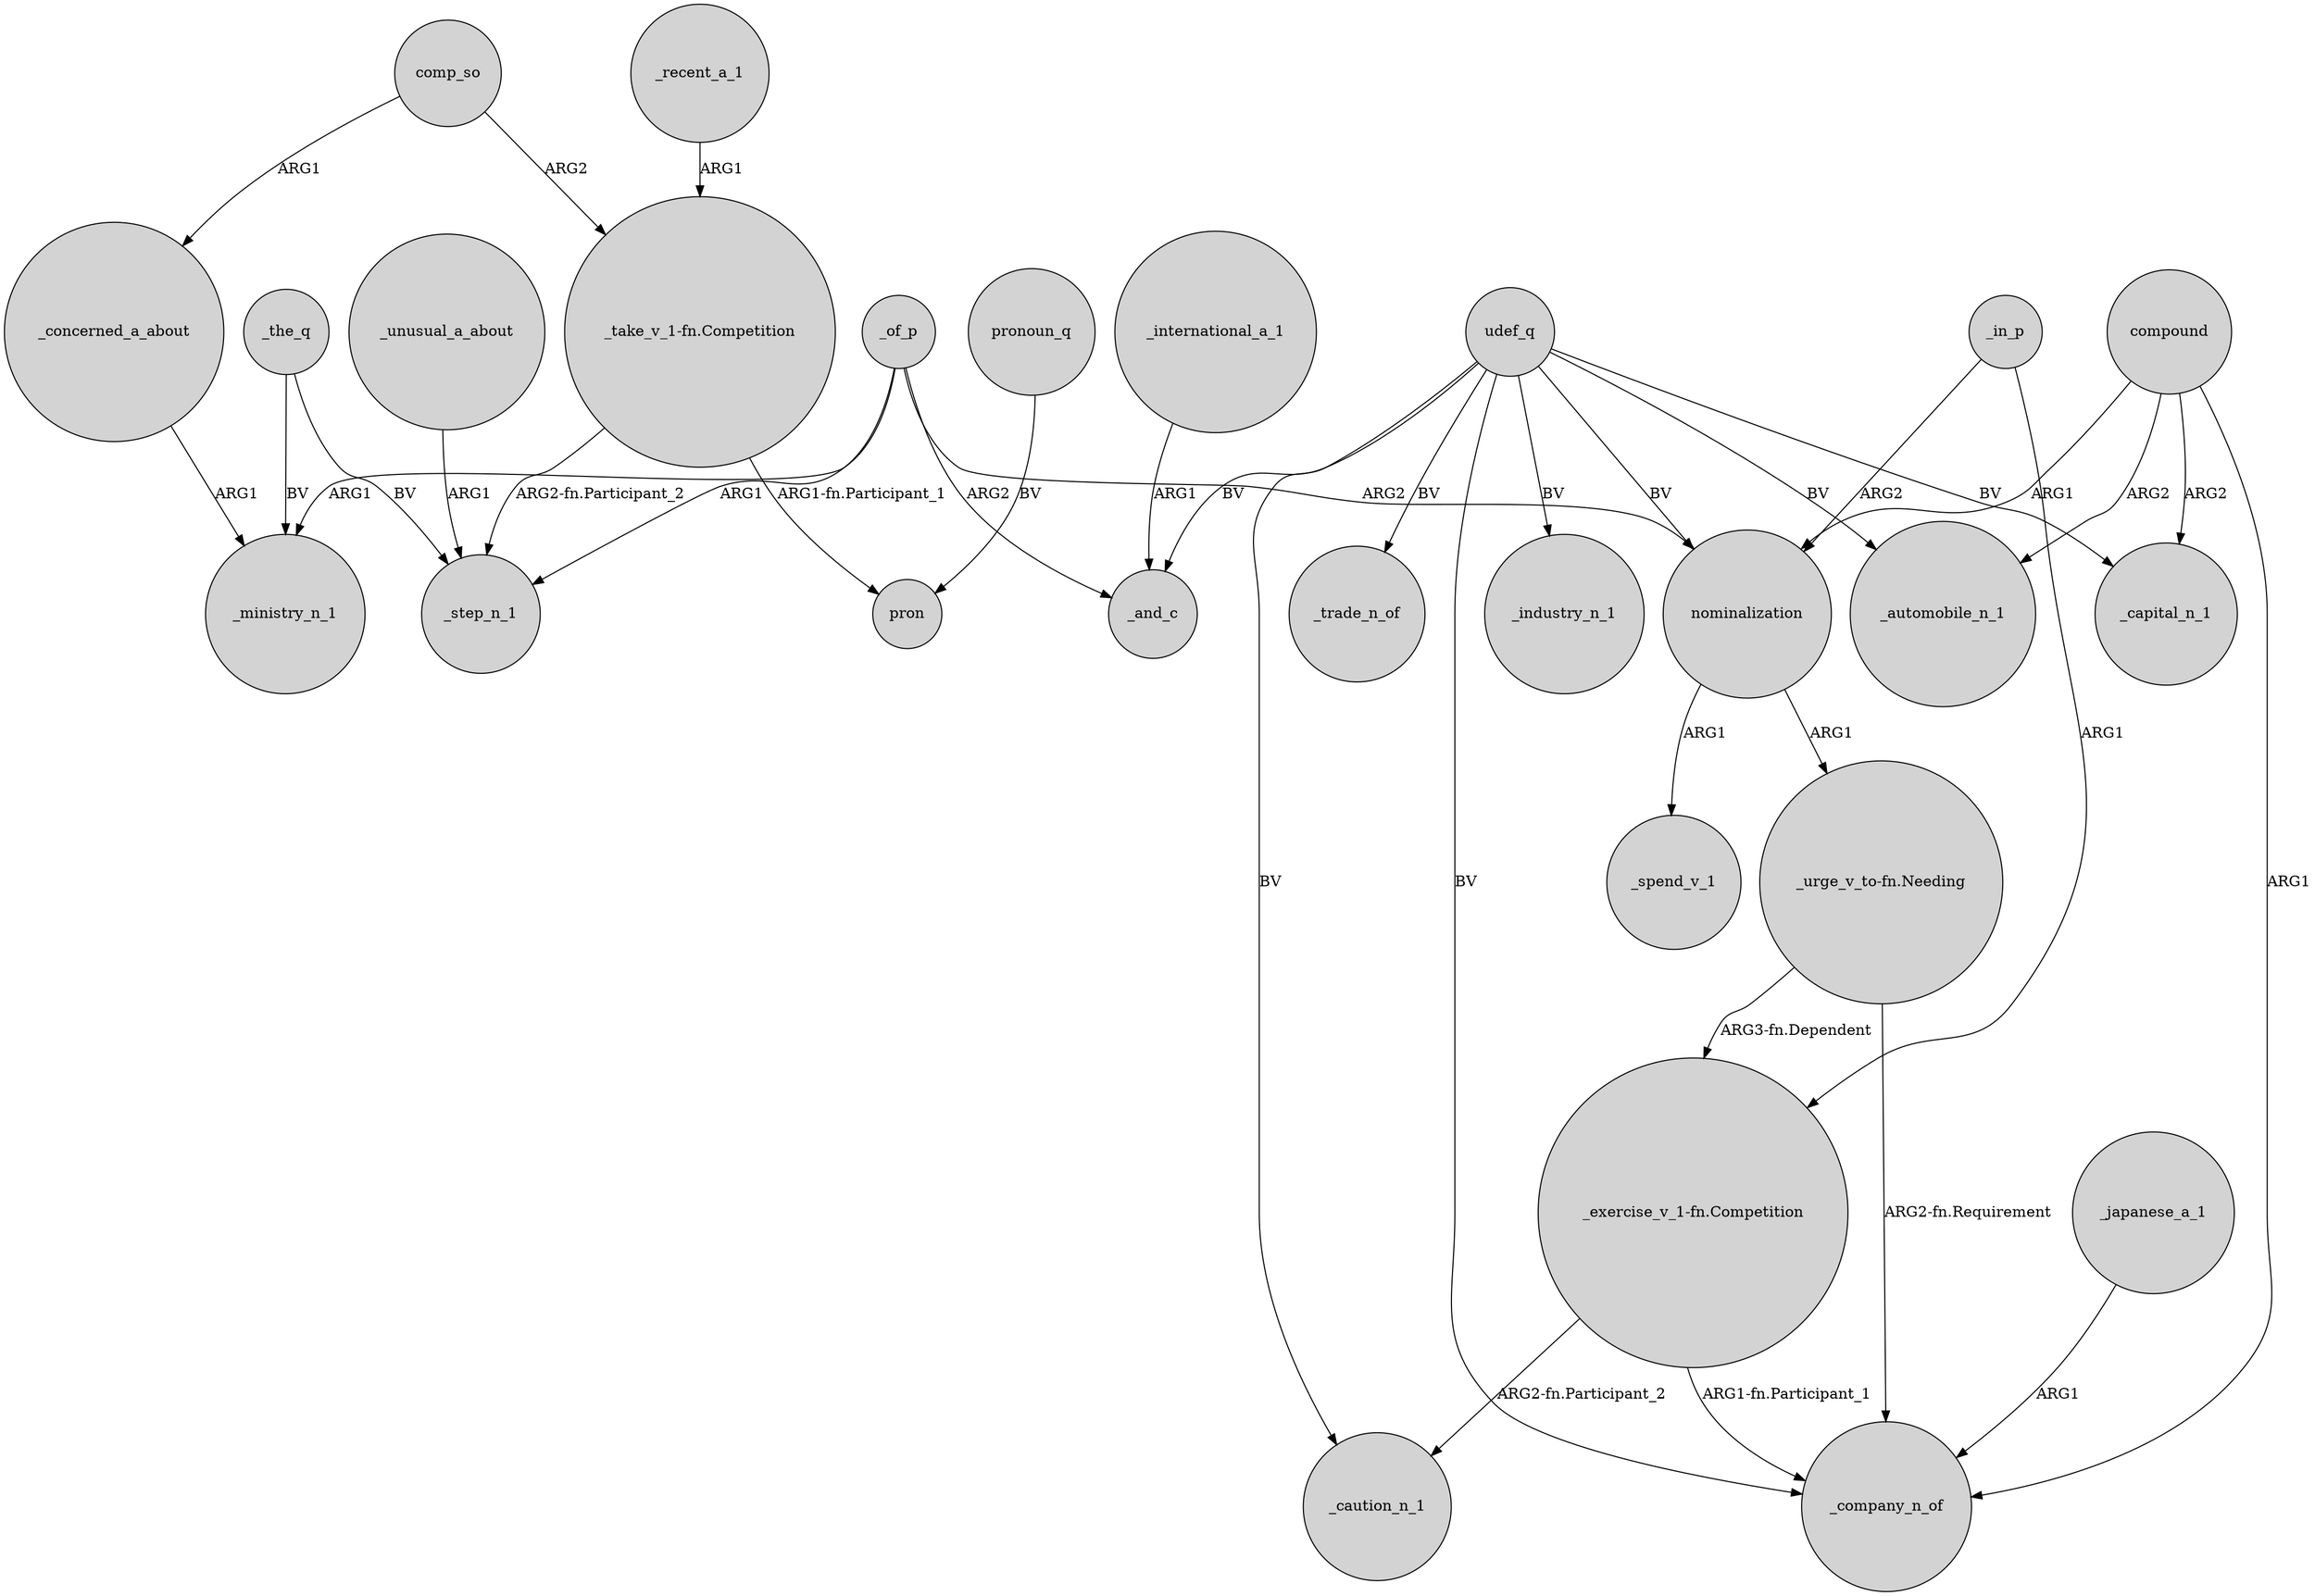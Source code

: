 digraph {
	node [shape=circle style=filled]
	_of_p -> _ministry_n_1 [label=ARG1]
	_of_p -> _and_c [label=ARG2]
	_the_q -> _step_n_1 [label=BV]
	"_take_v_1-fn.Competition" -> _step_n_1 [label="ARG2-fn.Participant_2"]
	_unusual_a_about -> _step_n_1 [label=ARG1]
	"_exercise_v_1-fn.Competition" -> _caution_n_1 [label="ARG2-fn.Participant_2"]
	udef_q -> nominalization [label=BV]
	"_urge_v_to-fn.Needing" -> _company_n_of [label="ARG2-fn.Requirement"]
	_in_p -> "_exercise_v_1-fn.Competition" [label=ARG1]
	compound -> _company_n_of [label=ARG1]
	udef_q -> _and_c [label=BV]
	_concerned_a_about -> _ministry_n_1 [label=ARG1]
	udef_q -> _automobile_n_1 [label=BV]
	nominalization -> _spend_v_1 [label=ARG1]
	comp_so -> _concerned_a_about [label=ARG1]
	_of_p -> nominalization [label=ARG2]
	pronoun_q -> pron [label=BV]
	compound -> nominalization [label=ARG1]
	nominalization -> "_urge_v_to-fn.Needing" [label=ARG1]
	udef_q -> _capital_n_1 [label=BV]
	"_urge_v_to-fn.Needing" -> "_exercise_v_1-fn.Competition" [label="ARG3-fn.Dependent"]
	udef_q -> _company_n_of [label=BV]
	_of_p -> _step_n_1 [label=ARG1]
	_japanese_a_1 -> _company_n_of [label=ARG1]
	"_take_v_1-fn.Competition" -> pron [label="ARG1-fn.Participant_1"]
	"_exercise_v_1-fn.Competition" -> _company_n_of [label="ARG1-fn.Participant_1"]
	udef_q -> _trade_n_of [label=BV]
	udef_q -> _industry_n_1 [label=BV]
	udef_q -> _caution_n_1 [label=BV]
	compound -> _capital_n_1 [label=ARG2]
	compound -> _automobile_n_1 [label=ARG2]
	comp_so -> "_take_v_1-fn.Competition" [label=ARG2]
	_in_p -> nominalization [label=ARG2]
	_the_q -> _ministry_n_1 [label=BV]
	_international_a_1 -> _and_c [label=ARG1]
	_recent_a_1 -> "_take_v_1-fn.Competition" [label=ARG1]
}
